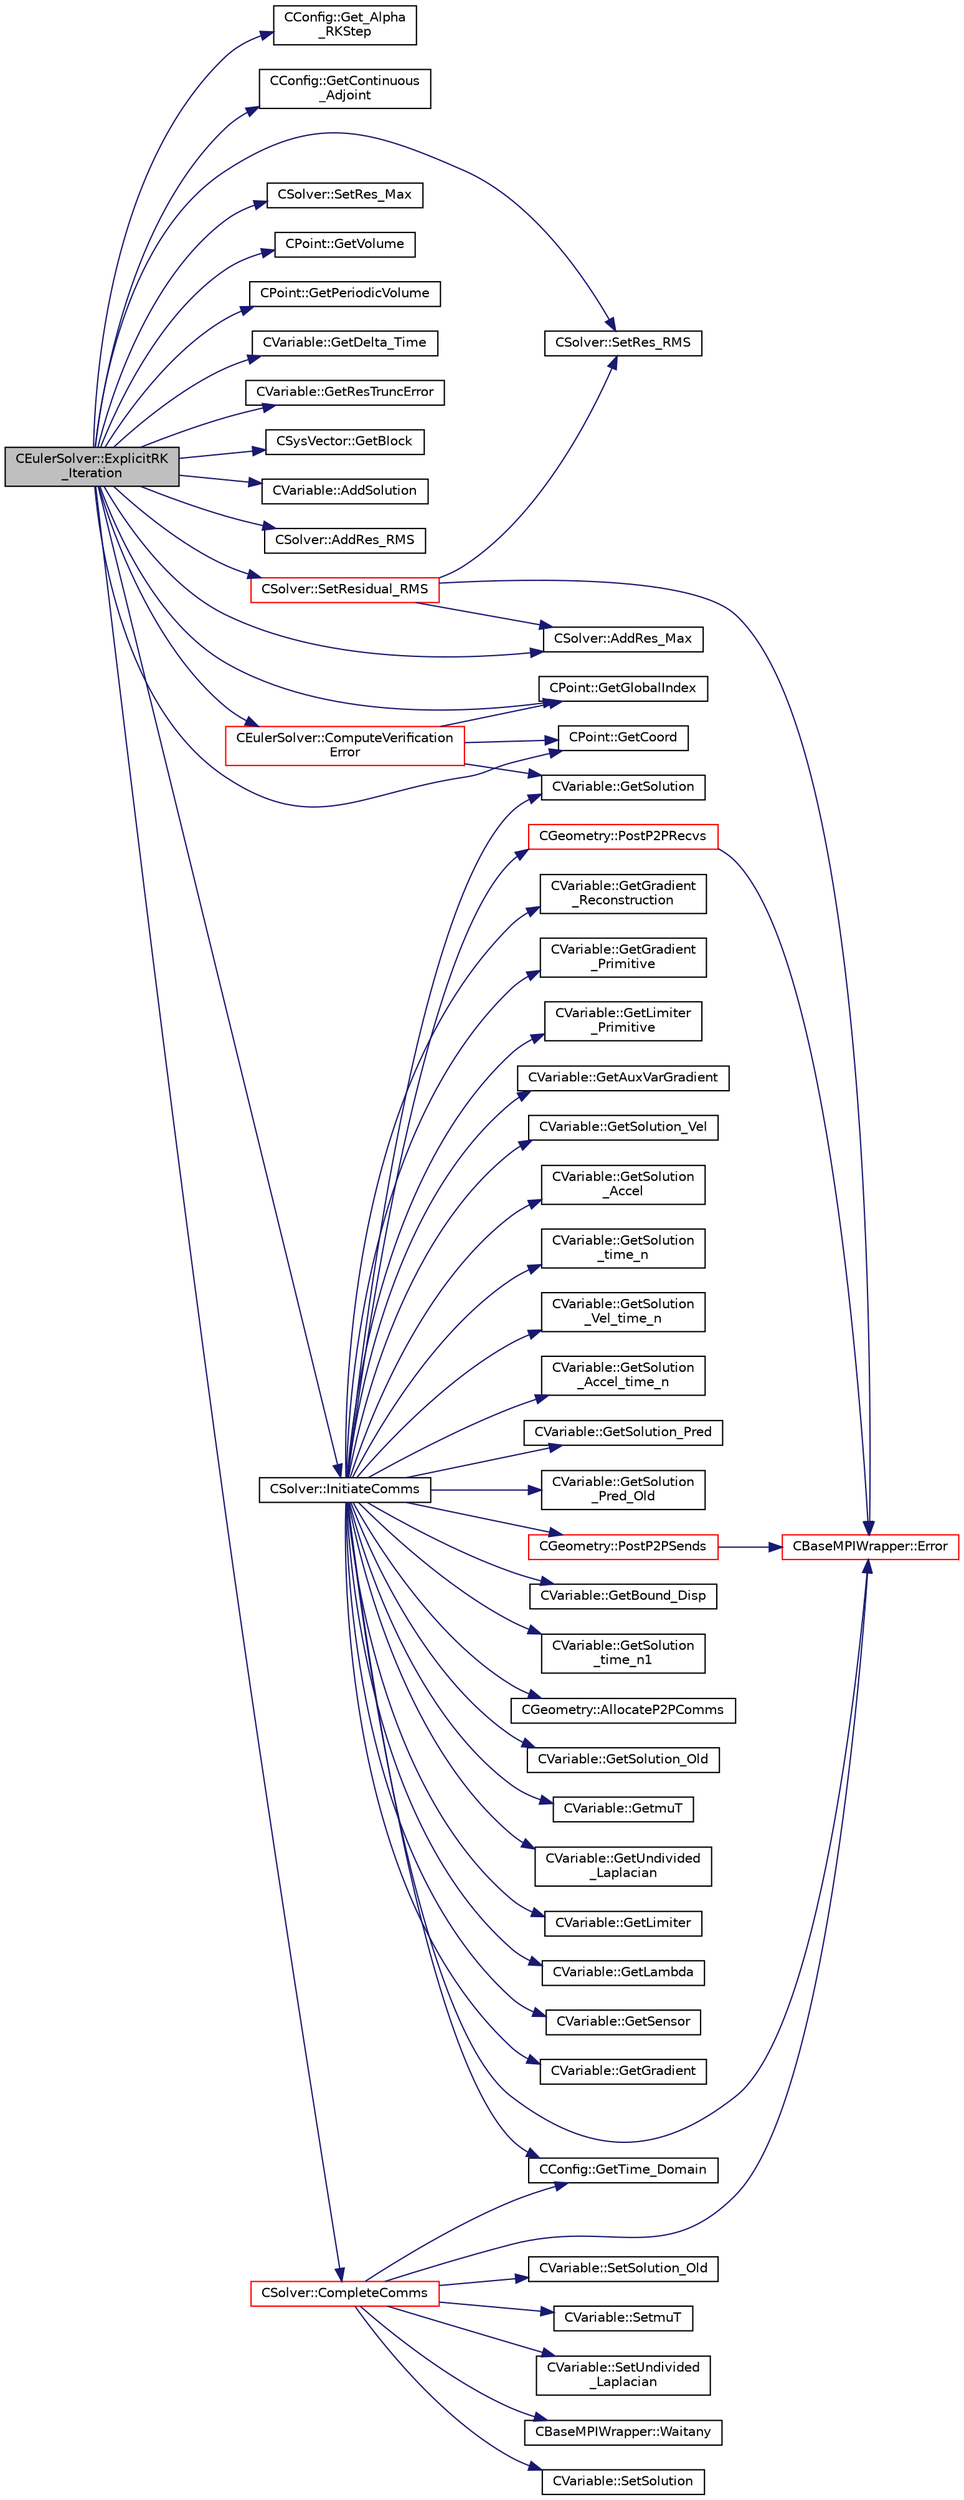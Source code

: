 digraph "CEulerSolver::ExplicitRK_Iteration"
{
  edge [fontname="Helvetica",fontsize="10",labelfontname="Helvetica",labelfontsize="10"];
  node [fontname="Helvetica",fontsize="10",shape=record];
  rankdir="LR";
  Node1376 [label="CEulerSolver::ExplicitRK\l_Iteration",height=0.2,width=0.4,color="black", fillcolor="grey75", style="filled", fontcolor="black"];
  Node1376 -> Node1377 [color="midnightblue",fontsize="10",style="solid",fontname="Helvetica"];
  Node1377 [label="CConfig::Get_Alpha\l_RKStep",height=0.2,width=0.4,color="black", fillcolor="white", style="filled",URL="$class_c_config.html#a62305792633c8d0cb5ccd564d126fc0a",tooltip="Get the alpha (convective) coefficients for the Runge-Kutta integration scheme. "];
  Node1376 -> Node1378 [color="midnightblue",fontsize="10",style="solid",fontname="Helvetica"];
  Node1378 [label="CConfig::GetContinuous\l_Adjoint",height=0.2,width=0.4,color="black", fillcolor="white", style="filled",URL="$class_c_config.html#a2917fd8eeb6a8bf275a3fc351aac2a5e",tooltip="Determines if problem is adjoint. "];
  Node1376 -> Node1379 [color="midnightblue",fontsize="10",style="solid",fontname="Helvetica"];
  Node1379 [label="CSolver::SetRes_RMS",height=0.2,width=0.4,color="black", fillcolor="white", style="filled",URL="$class_c_solver.html#a6b74eb7a8bc01a4997c9844598f39d2f",tooltip="Set the maximal residual, this is useful for the convergence history. "];
  Node1376 -> Node1380 [color="midnightblue",fontsize="10",style="solid",fontname="Helvetica"];
  Node1380 [label="CSolver::SetRes_Max",height=0.2,width=0.4,color="black", fillcolor="white", style="filled",URL="$class_c_solver.html#adf14c8391575b286636b04e66f0b5ca7",tooltip="Set the maximal residual, this is useful for the convergence history. "];
  Node1376 -> Node1381 [color="midnightblue",fontsize="10",style="solid",fontname="Helvetica"];
  Node1381 [label="CPoint::GetVolume",height=0.2,width=0.4,color="black", fillcolor="white", style="filled",URL="$class_c_point.html#a3c526a15e767c7de9cf163800aa581e5",tooltip="Get area or volume of the control volume. "];
  Node1376 -> Node1382 [color="midnightblue",fontsize="10",style="solid",fontname="Helvetica"];
  Node1382 [label="CPoint::GetPeriodicVolume",height=0.2,width=0.4,color="black", fillcolor="white", style="filled",URL="$class_c_point.html#a2d3f78f1d6fc4783b1d8a0bd10100b38",tooltip="Get the missing component of area or volume for a control volume on a periodic marker. "];
  Node1376 -> Node1383 [color="midnightblue",fontsize="10",style="solid",fontname="Helvetica"];
  Node1383 [label="CVariable::GetDelta_Time",height=0.2,width=0.4,color="black", fillcolor="white", style="filled",URL="$class_c_variable.html#aef3ea2cd0a87d55835bb2bd332678489",tooltip="Get the value of the time step. "];
  Node1376 -> Node1384 [color="midnightblue",fontsize="10",style="solid",fontname="Helvetica"];
  Node1384 [label="CVariable::GetResTruncError",height=0.2,width=0.4,color="black", fillcolor="white", style="filled",URL="$class_c_variable.html#a026747bfe251f06e2a37352eafbf71f4",tooltip="Get the truncation error. "];
  Node1376 -> Node1385 [color="midnightblue",fontsize="10",style="solid",fontname="Helvetica"];
  Node1385 [label="CSysVector::GetBlock",height=0.2,width=0.4,color="black", fillcolor="white", style="filled",URL="$class_c_sys_vector.html#a0f53b910eb47537bbedcade1fa4b7e5e",tooltip="Get the value of the residual. "];
  Node1376 -> Node1386 [color="midnightblue",fontsize="10",style="solid",fontname="Helvetica"];
  Node1386 [label="CVariable::AddSolution",height=0.2,width=0.4,color="black", fillcolor="white", style="filled",URL="$class_c_variable.html#acb44f7d71d6e55b18bd008b704327f4a",tooltip="Add a value to the solution. "];
  Node1376 -> Node1387 [color="midnightblue",fontsize="10",style="solid",fontname="Helvetica"];
  Node1387 [label="CSolver::AddRes_RMS",height=0.2,width=0.4,color="black", fillcolor="white", style="filled",URL="$class_c_solver.html#a41bc448daf37985882cb2cf27ab1ffd4",tooltip="Adds the maximal residual, this is useful for the convergence history. "];
  Node1376 -> Node1388 [color="midnightblue",fontsize="10",style="solid",fontname="Helvetica"];
  Node1388 [label="CSolver::AddRes_Max",height=0.2,width=0.4,color="black", fillcolor="white", style="filled",URL="$class_c_solver.html#a8068067ba1b56173c95d4799bfb48d9e",tooltip="Adds the maximal residual, this is useful for the convergence history. "];
  Node1376 -> Node1389 [color="midnightblue",fontsize="10",style="solid",fontname="Helvetica"];
  Node1389 [label="CPoint::GetGlobalIndex",height=0.2,width=0.4,color="black", fillcolor="white", style="filled",URL="$class_c_point.html#ab546170a5a03ef210a75fc5531910050",tooltip="Get the global index in a parallel computation. "];
  Node1376 -> Node1390 [color="midnightblue",fontsize="10",style="solid",fontname="Helvetica"];
  Node1390 [label="CPoint::GetCoord",height=0.2,width=0.4,color="black", fillcolor="white", style="filled",URL="$class_c_point.html#a95fe081d22e96e190cb3edcbf0d6525f",tooltip="Get the coordinates dor the control volume. "];
  Node1376 -> Node1391 [color="midnightblue",fontsize="10",style="solid",fontname="Helvetica"];
  Node1391 [label="CSolver::InitiateComms",height=0.2,width=0.4,color="black", fillcolor="white", style="filled",URL="$class_c_solver.html#a68ef94bc50683bd1f1d750b4a8cb7351",tooltip="Routine to load a solver quantity into the data structures for MPI point-to-point communication and t..."];
  Node1391 -> Node1392 [color="midnightblue",fontsize="10",style="solid",fontname="Helvetica"];
  Node1392 [label="CConfig::GetTime_Domain",height=0.2,width=0.4,color="black", fillcolor="white", style="filled",URL="$class_c_config.html#a6a11350b3c8d7577318be43cda6f7292",tooltip="Check if the multizone problem is solved for time domain. "];
  Node1391 -> Node1393 [color="midnightblue",fontsize="10",style="solid",fontname="Helvetica"];
  Node1393 [label="CBaseMPIWrapper::Error",height=0.2,width=0.4,color="red", fillcolor="white", style="filled",URL="$class_c_base_m_p_i_wrapper.html#a04457c47629bda56704e6a8804833eeb"];
  Node1391 -> Node1395 [color="midnightblue",fontsize="10",style="solid",fontname="Helvetica"];
  Node1395 [label="CGeometry::AllocateP2PComms",height=0.2,width=0.4,color="black", fillcolor="white", style="filled",URL="$class_c_geometry.html#ab8d78a9f4017431b7542e154f58a7e63",tooltip="Routine to allocate buffers for point-to-point MPI communications. Also called to dynamically realloc..."];
  Node1391 -> Node1396 [color="midnightblue",fontsize="10",style="solid",fontname="Helvetica"];
  Node1396 [label="CGeometry::PostP2PRecvs",height=0.2,width=0.4,color="red", fillcolor="white", style="filled",URL="$class_c_geometry.html#a35dd847b43dad069e3d73e376a0f32fb",tooltip="Routine to launch non-blocking recvs only for all point-to-point communication with neighboring parti..."];
  Node1396 -> Node1393 [color="midnightblue",fontsize="10",style="solid",fontname="Helvetica"];
  Node1391 -> Node1398 [color="midnightblue",fontsize="10",style="solid",fontname="Helvetica"];
  Node1398 [label="CVariable::GetSolution",height=0.2,width=0.4,color="black", fillcolor="white", style="filled",URL="$class_c_variable.html#a261483e39c23c1de7cb9aea7e917c121",tooltip="Get the solution. "];
  Node1391 -> Node1399 [color="midnightblue",fontsize="10",style="solid",fontname="Helvetica"];
  Node1399 [label="CVariable::GetSolution_Old",height=0.2,width=0.4,color="black", fillcolor="white", style="filled",URL="$class_c_variable.html#a70a9df6b6cc631f9c3b9a3ef7b3ecfe4",tooltip="Get the old solution of the problem (Runge-Kutta method) "];
  Node1391 -> Node1400 [color="midnightblue",fontsize="10",style="solid",fontname="Helvetica"];
  Node1400 [label="CVariable::GetmuT",height=0.2,width=0.4,color="black", fillcolor="white", style="filled",URL="$class_c_variable.html#ad35ee29420764dda0bbb574f7a7253e7",tooltip="Get the value of the eddy viscosity. "];
  Node1391 -> Node1401 [color="midnightblue",fontsize="10",style="solid",fontname="Helvetica"];
  Node1401 [label="CVariable::GetUndivided\l_Laplacian",height=0.2,width=0.4,color="black", fillcolor="white", style="filled",URL="$class_c_variable.html#a1dd90f7826e65b6b9fe15becaf82b1af",tooltip="Get the undivided laplacian of the solution. "];
  Node1391 -> Node1402 [color="midnightblue",fontsize="10",style="solid",fontname="Helvetica"];
  Node1402 [label="CVariable::GetLimiter",height=0.2,width=0.4,color="black", fillcolor="white", style="filled",URL="$class_c_variable.html#a9575966f5c250fca5f6c6ff4f2dd7558",tooltip="Get the value of the slope limiter. "];
  Node1391 -> Node1403 [color="midnightblue",fontsize="10",style="solid",fontname="Helvetica"];
  Node1403 [label="CVariable::GetLambda",height=0.2,width=0.4,color="black", fillcolor="white", style="filled",URL="$class_c_variable.html#af0b6afbd2666eab791d902f50fc3e869",tooltip="Get the value of the spectral radius. "];
  Node1391 -> Node1404 [color="midnightblue",fontsize="10",style="solid",fontname="Helvetica"];
  Node1404 [label="CVariable::GetSensor",height=0.2,width=0.4,color="black", fillcolor="white", style="filled",URL="$class_c_variable.html#afec545423f883bcd961ac9f1e5d18dd2",tooltip="Get the pressure sensor. "];
  Node1391 -> Node1405 [color="midnightblue",fontsize="10",style="solid",fontname="Helvetica"];
  Node1405 [label="CVariable::GetGradient",height=0.2,width=0.4,color="black", fillcolor="white", style="filled",URL="$class_c_variable.html#a7b58da4a928d622e7c2d4b4db047769d",tooltip="Get the value of the solution gradient. "];
  Node1391 -> Node1406 [color="midnightblue",fontsize="10",style="solid",fontname="Helvetica"];
  Node1406 [label="CVariable::GetGradient\l_Reconstruction",height=0.2,width=0.4,color="black", fillcolor="white", style="filled",URL="$class_c_variable.html#a977f02338e95faf16da03dceb858d21b",tooltip="Get the value of the primitive gradient for MUSCL reconstruction. "];
  Node1391 -> Node1407 [color="midnightblue",fontsize="10",style="solid",fontname="Helvetica"];
  Node1407 [label="CVariable::GetGradient\l_Primitive",height=0.2,width=0.4,color="black", fillcolor="white", style="filled",URL="$class_c_variable.html#a8b7f4e020a837b1fe639e8d875f964d5",tooltip="A virtual member. "];
  Node1391 -> Node1408 [color="midnightblue",fontsize="10",style="solid",fontname="Helvetica"];
  Node1408 [label="CVariable::GetLimiter\l_Primitive",height=0.2,width=0.4,color="black", fillcolor="white", style="filled",URL="$class_c_variable.html#a16ceb9b6d42113b37bb6f19652b22ed4",tooltip="A virtual member. "];
  Node1391 -> Node1409 [color="midnightblue",fontsize="10",style="solid",fontname="Helvetica"];
  Node1409 [label="CVariable::GetAuxVarGradient",height=0.2,width=0.4,color="black", fillcolor="white", style="filled",URL="$class_c_variable.html#a834d120ef94368df0db7b3b96a7a324c",tooltip="Get the gradient of the auxiliary variable. "];
  Node1391 -> Node1410 [color="midnightblue",fontsize="10",style="solid",fontname="Helvetica"];
  Node1410 [label="CVariable::GetSolution_Vel",height=0.2,width=0.4,color="black", fillcolor="white", style="filled",URL="$class_c_variable.html#ae403ee21871629716cbabead1c587dac",tooltip="Get the velocity (Structural Analysis). "];
  Node1391 -> Node1411 [color="midnightblue",fontsize="10",style="solid",fontname="Helvetica"];
  Node1411 [label="CVariable::GetSolution\l_Accel",height=0.2,width=0.4,color="black", fillcolor="white", style="filled",URL="$class_c_variable.html#aef2fdf091198070a00d12cdb4dea3ff6",tooltip="Get the acceleration (Structural Analysis). "];
  Node1391 -> Node1412 [color="midnightblue",fontsize="10",style="solid",fontname="Helvetica"];
  Node1412 [label="CVariable::GetSolution\l_time_n",height=0.2,width=0.4,color="black", fillcolor="white", style="filled",URL="$class_c_variable.html#a9162db789c2ca2b71159697cc500fcce",tooltip="Get the solution at time n. "];
  Node1391 -> Node1413 [color="midnightblue",fontsize="10",style="solid",fontname="Helvetica"];
  Node1413 [label="CVariable::GetSolution\l_Vel_time_n",height=0.2,width=0.4,color="black", fillcolor="white", style="filled",URL="$class_c_variable.html#ab36e9bb95a17f0561a94edb80f1ca4c0",tooltip="Get the velocity of the nodes (Structural Analysis) at time n. "];
  Node1391 -> Node1414 [color="midnightblue",fontsize="10",style="solid",fontname="Helvetica"];
  Node1414 [label="CVariable::GetSolution\l_Accel_time_n",height=0.2,width=0.4,color="black", fillcolor="white", style="filled",URL="$class_c_variable.html#acb493936a05287142a6257122f5cefb5",tooltip="Get the acceleration of the nodes (Structural Analysis) at time n. "];
  Node1391 -> Node1415 [color="midnightblue",fontsize="10",style="solid",fontname="Helvetica"];
  Node1415 [label="CVariable::GetSolution_Pred",height=0.2,width=0.4,color="black", fillcolor="white", style="filled",URL="$class_c_variable.html#adba4a8e082e70a9a6fe5d1d9c6e5c820",tooltip="A virtual member. Get the value of the solution predictor. "];
  Node1391 -> Node1416 [color="midnightblue",fontsize="10",style="solid",fontname="Helvetica"];
  Node1416 [label="CVariable::GetSolution\l_Pred_Old",height=0.2,width=0.4,color="black", fillcolor="white", style="filled",URL="$class_c_variable.html#a626f4cad3d20be125e844b9076e44e07",tooltip="A virtual member. Get the value of the solution predictor. "];
  Node1391 -> Node1417 [color="midnightblue",fontsize="10",style="solid",fontname="Helvetica"];
  Node1417 [label="CVariable::GetBound_Disp",height=0.2,width=0.4,color="black", fillcolor="white", style="filled",URL="$class_c_variable.html#a7e382eae45700e5c1e8973292c08f128",tooltip="A virtual member. Get the value of the displacement imposed at the boundary. "];
  Node1391 -> Node1418 [color="midnightblue",fontsize="10",style="solid",fontname="Helvetica"];
  Node1418 [label="CVariable::GetSolution\l_time_n1",height=0.2,width=0.4,color="black", fillcolor="white", style="filled",URL="$class_c_variable.html#a584e438afb716aa0ffce4ccc9b469ef6",tooltip="Get the solution at time n-1. "];
  Node1391 -> Node1419 [color="midnightblue",fontsize="10",style="solid",fontname="Helvetica"];
  Node1419 [label="CGeometry::PostP2PSends",height=0.2,width=0.4,color="red", fillcolor="white", style="filled",URL="$class_c_geometry.html#a3db8e369fc532db7a85a27fbb01056fe",tooltip="Routine to launch a single non-blocking send once the buffer is loaded for a point-to-point commucati..."];
  Node1419 -> Node1393 [color="midnightblue",fontsize="10",style="solid",fontname="Helvetica"];
  Node1376 -> Node1421 [color="midnightblue",fontsize="10",style="solid",fontname="Helvetica"];
  Node1421 [label="CSolver::CompleteComms",height=0.2,width=0.4,color="red", fillcolor="white", style="filled",URL="$class_c_solver.html#a8d3046ad54e177f0705a2bff99c1cf16",tooltip="Routine to complete the set of non-blocking communications launched by InitiateComms() and unpacking ..."];
  Node1421 -> Node1422 [color="midnightblue",fontsize="10",style="solid",fontname="Helvetica"];
  Node1422 [label="CBaseMPIWrapper::Waitany",height=0.2,width=0.4,color="black", fillcolor="white", style="filled",URL="$class_c_base_m_p_i_wrapper.html#ade364e6661c9eec2070a2448dbb5750b"];
  Node1421 -> Node1423 [color="midnightblue",fontsize="10",style="solid",fontname="Helvetica"];
  Node1423 [label="CVariable::SetSolution",height=0.2,width=0.4,color="black", fillcolor="white", style="filled",URL="$class_c_variable.html#a22fbbd7bc6491672843000644a05c6a5",tooltip="Set the value of the solution, all variables. "];
  Node1421 -> Node1424 [color="midnightblue",fontsize="10",style="solid",fontname="Helvetica"];
  Node1424 [label="CVariable::SetSolution_Old",height=0.2,width=0.4,color="black", fillcolor="white", style="filled",URL="$class_c_variable.html#a6ee4d8d450971204cc054a33d6473732",tooltip="Set the value of the old solution. "];
  Node1421 -> Node1425 [color="midnightblue",fontsize="10",style="solid",fontname="Helvetica"];
  Node1425 [label="CVariable::SetmuT",height=0.2,width=0.4,color="black", fillcolor="white", style="filled",URL="$class_c_variable.html#a91256a1e927c5a529d853d0f127243de",tooltip="Set the value of the eddy viscosity. "];
  Node1421 -> Node1426 [color="midnightblue",fontsize="10",style="solid",fontname="Helvetica"];
  Node1426 [label="CVariable::SetUndivided\l_Laplacian",height=0.2,width=0.4,color="black", fillcolor="white", style="filled",URL="$class_c_variable.html#ad3ffccf8e47dccac8bb71b4d8fdbc1be",tooltip="Set the value of the undivided laplacian of the solution. "];
  Node1421 -> Node1392 [color="midnightblue",fontsize="10",style="solid",fontname="Helvetica"];
  Node1421 -> Node1393 [color="midnightblue",fontsize="10",style="solid",fontname="Helvetica"];
  Node1376 -> Node1445 [color="midnightblue",fontsize="10",style="solid",fontname="Helvetica"];
  Node1445 [label="CSolver::SetResidual_RMS",height=0.2,width=0.4,color="red", fillcolor="white", style="filled",URL="$class_c_solver.html#a757fe316cc412bb18f1c6dff3beeb6b4",tooltip="Set the value of the max residual and RMS residual. "];
  Node1445 -> Node1393 [color="midnightblue",fontsize="10",style="solid",fontname="Helvetica"];
  Node1445 -> Node1379 [color="midnightblue",fontsize="10",style="solid",fontname="Helvetica"];
  Node1445 -> Node1388 [color="midnightblue",fontsize="10",style="solid",fontname="Helvetica"];
  Node1376 -> Node1456 [color="midnightblue",fontsize="10",style="solid",fontname="Helvetica"];
  Node1456 [label="CEulerSolver::ComputeVerification\lError",height=0.2,width=0.4,color="red", fillcolor="white", style="filled",URL="$class_c_euler_solver.html#a37498604753b1606c70ff04dddb707b3",tooltip="Compute the global error measures (L2, Linf) for verification cases. "];
  Node1456 -> Node1390 [color="midnightblue",fontsize="10",style="solid",fontname="Helvetica"];
  Node1456 -> Node1398 [color="midnightblue",fontsize="10",style="solid",fontname="Helvetica"];
  Node1456 -> Node1389 [color="midnightblue",fontsize="10",style="solid",fontname="Helvetica"];
}
